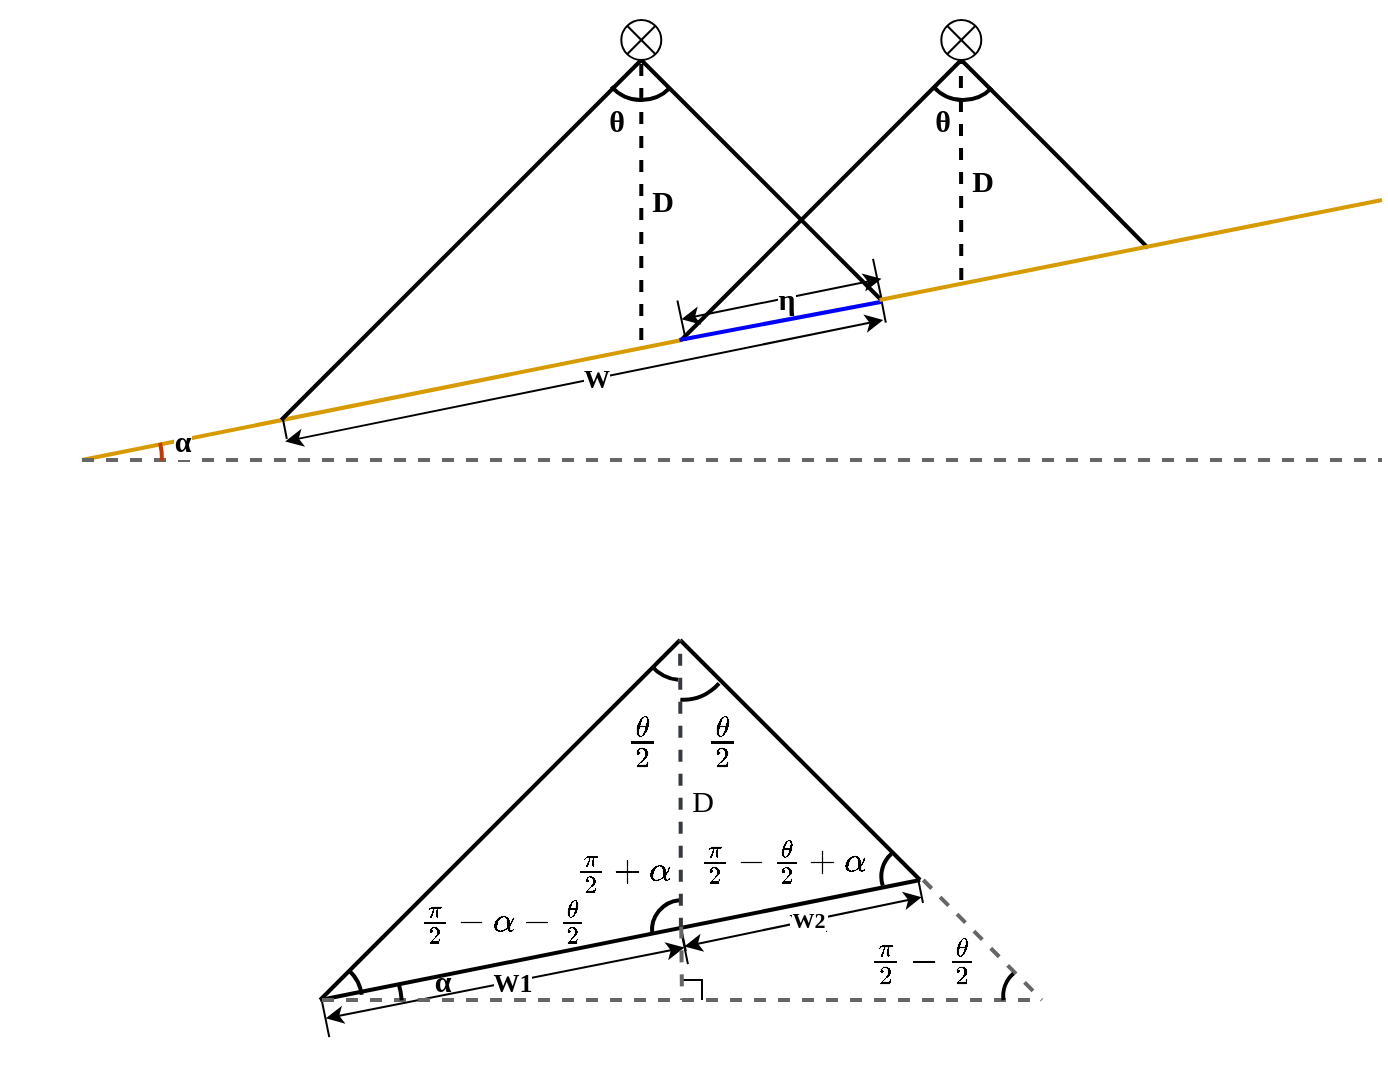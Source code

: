 <mxfile version="21.7.2" type="github">
  <diagram name="第 1 页" id="uUw7RkFNdO7T1sBHk_0z">
    <mxGraphModel dx="1358" dy="877" grid="1" gridSize="10" guides="1" tooltips="1" connect="1" arrows="1" fold="1" page="1" pageScale="1" pageWidth="827" pageHeight="1169" math="1" shadow="0">
      <root>
        <mxCell id="0" />
        <mxCell id="1" parent="0" />
        <mxCell id="gayCr19osn1YnOFI7T3c-87" value="" style="shape=partialRectangle;whiteSpace=wrap;html=1;top=0;bottom=0;fillColor=none;rotation=348.5;" parent="1" vertex="1">
          <mxGeometry x="270" y="633" width="183" height="17" as="geometry" />
        </mxCell>
        <mxCell id="gayCr19osn1YnOFI7T3c-2" value="" style="endArrow=none;html=1;rounded=0;strokeWidth=2;" parent="1" edge="1">
          <mxGeometry width="50" height="50" relative="1" as="geometry">
            <mxPoint x="429.65" y="180" as="sourcePoint" />
            <mxPoint x="549.65" y="300" as="targetPoint" />
          </mxGeometry>
        </mxCell>
        <mxCell id="gayCr19osn1YnOFI7T3c-3" value="" style="endArrow=none;html=1;rounded=0;fillColor=#ffe6cc;strokeColor=#d79b00;strokeWidth=2;" parent="1" edge="1">
          <mxGeometry width="50" height="50" relative="1" as="geometry">
            <mxPoint x="150" y="380" as="sourcePoint" />
            <mxPoint x="450" y="320" as="targetPoint" />
          </mxGeometry>
        </mxCell>
        <mxCell id="gayCr19osn1YnOFI7T3c-4" value="" style="endArrow=none;html=1;rounded=0;strokeWidth=2;" parent="1" edge="1">
          <mxGeometry width="50" height="50" relative="1" as="geometry">
            <mxPoint x="249.65" y="360" as="sourcePoint" />
            <mxPoint x="429.65" y="180" as="targetPoint" />
          </mxGeometry>
        </mxCell>
        <mxCell id="gayCr19osn1YnOFI7T3c-6" value="" style="endArrow=none;dashed=1;html=1;rounded=0;strokeWidth=2;" parent="1" edge="1">
          <mxGeometry width="50" height="50" relative="1" as="geometry">
            <mxPoint x="429.65" y="180" as="sourcePoint" />
            <mxPoint x="429.65" y="180" as="targetPoint" />
          </mxGeometry>
        </mxCell>
        <mxCell id="gayCr19osn1YnOFI7T3c-8" value="" style="endArrow=none;dashed=1;html=1;rounded=0;fillColor=#f5f5f5;strokeColor=#666666;strokeWidth=2;" parent="1" edge="1">
          <mxGeometry width="50" height="50" relative="1" as="geometry">
            <mxPoint x="150" y="380" as="sourcePoint" />
            <mxPoint x="800" y="380" as="targetPoint" />
          </mxGeometry>
        </mxCell>
        <mxCell id="gayCr19osn1YnOFI7T3c-16" value="" style="endArrow=none;dashed=1;html=1;rounded=0;strokeWidth=2;" parent="1" edge="1">
          <mxGeometry width="50" height="50" relative="1" as="geometry">
            <mxPoint x="429.65" y="320" as="sourcePoint" />
            <mxPoint x="429.65" y="180" as="targetPoint" />
          </mxGeometry>
        </mxCell>
        <mxCell id="gayCr19osn1YnOFI7T3c-17" value="" style="endArrow=none;html=1;rounded=0;strokeWidth=2;" parent="1" edge="1">
          <mxGeometry width="50" height="50" relative="1" as="geometry">
            <mxPoint x="449.65" y="320" as="sourcePoint" />
            <mxPoint x="589.65" y="180" as="targetPoint" />
          </mxGeometry>
        </mxCell>
        <mxCell id="gayCr19osn1YnOFI7T3c-18" value="" style="endArrow=none;html=1;rounded=0;strokeWidth=2;startSize=5;" parent="1" edge="1">
          <mxGeometry width="50" height="50" relative="1" as="geometry">
            <mxPoint x="589.65" y="180" as="sourcePoint" />
            <mxPoint x="683" y="274" as="targetPoint" />
            <Array as="points">
              <mxPoint x="639.65" y="230" />
            </Array>
          </mxGeometry>
        </mxCell>
        <mxCell id="gayCr19osn1YnOFI7T3c-23" value="" style="shape=sumEllipse;perimeter=ellipsePerimeter;whiteSpace=wrap;html=1;backgroundOutline=1;" parent="1" vertex="1">
          <mxGeometry x="419.65" y="160" width="20" height="20" as="geometry" />
        </mxCell>
        <mxCell id="gayCr19osn1YnOFI7T3c-24" value="" style="shape=sumEllipse;perimeter=ellipsePerimeter;whiteSpace=wrap;html=1;backgroundOutline=1;" parent="1" vertex="1">
          <mxGeometry x="579.65" y="160" width="20" height="20" as="geometry" />
        </mxCell>
        <mxCell id="gayCr19osn1YnOFI7T3c-28" value="" style="shape=partialRectangle;whiteSpace=wrap;html=1;top=0;bottom=0;fillColor=none;rotation=349;" parent="1" vertex="1">
          <mxGeometry x="248.55" y="329.9" width="305.1" height="10.1" as="geometry" />
        </mxCell>
        <mxCell id="gayCr19osn1YnOFI7T3c-30" value="" style="endArrow=classic;startArrow=classic;html=1;rounded=0;entryX=1;entryY=0.5;entryDx=0;entryDy=0;exitX=0;exitY=0.75;exitDx=0;exitDy=0;" parent="1" edge="1">
          <mxGeometry width="50" height="50" relative="1" as="geometry">
            <mxPoint x="251.595" y="370.697" as="sourcePoint" />
            <mxPoint x="550.607" y="310.002" as="targetPoint" />
          </mxGeometry>
        </mxCell>
        <mxCell id="gayCr19osn1YnOFI7T3c-32" value="W" style="edgeLabel;html=1;align=center;verticalAlign=middle;resizable=0;points=[];fontStyle=1;fontFamily=Times New Roman;fontSize=13;" parent="gayCr19osn1YnOFI7T3c-30" vertex="1" connectable="0">
          <mxGeometry x="0.04" relative="1" as="geometry">
            <mxPoint as="offset" />
          </mxGeometry>
        </mxCell>
        <mxCell id="gayCr19osn1YnOFI7T3c-34" value="θ" style="edgeLabel;html=1;align=center;verticalAlign=middle;resizable=0;points=[];fontStyle=1;fontFamily=Times New Roman;fontSize=15;" parent="gayCr19osn1YnOFI7T3c-30" vertex="1" connectable="0">
          <mxGeometry x="0.04" relative="1" as="geometry">
            <mxPoint x="10" y="-129" as="offset" />
          </mxGeometry>
        </mxCell>
        <mxCell id="gayCr19osn1YnOFI7T3c-41" value="α" style="edgeLabel;html=1;align=center;verticalAlign=middle;resizable=0;points=[];fontStyle=1;fontFamily=Times New Roman;fontSize=15;fontColor=#000000;" parent="gayCr19osn1YnOFI7T3c-30" vertex="1" connectable="0">
          <mxGeometry x="0.04" relative="1" as="geometry">
            <mxPoint x="-207" y="31" as="offset" />
          </mxGeometry>
        </mxCell>
        <mxCell id="gayCr19osn1YnOFI7T3c-42" value="θ" style="edgeLabel;html=1;align=center;verticalAlign=middle;resizable=0;points=[];fontStyle=1;fontFamily=Times New Roman;fontSize=15;" parent="gayCr19osn1YnOFI7T3c-30" vertex="1" connectable="0">
          <mxGeometry x="0.04" relative="1" as="geometry">
            <mxPoint x="173" y="-129" as="offset" />
          </mxGeometry>
        </mxCell>
        <mxCell id="gayCr19osn1YnOFI7T3c-100" value="\(\frac{\theta}{2}\)" style="edgeLabel;html=1;align=center;verticalAlign=middle;resizable=0;points=[];fontStyle=1;fontFamily=Times New Roman;fontSize=20;" parent="gayCr19osn1YnOFI7T3c-30" vertex="1" connectable="0">
          <mxGeometry x="0.04" relative="1" as="geometry">
            <mxPoint x="63" y="181" as="offset" />
          </mxGeometry>
        </mxCell>
        <mxCell id="gayCr19osn1YnOFI7T3c-122" value="α" style="edgeLabel;html=1;align=center;verticalAlign=middle;resizable=0;points=[];fontStyle=1;fontFamily=Times New Roman;fontSize=15;fontColor=#000000;" parent="gayCr19osn1YnOFI7T3c-30" vertex="1" connectable="0">
          <mxGeometry x="0.04" relative="1" as="geometry">
            <mxPoint x="-77" y="301" as="offset" />
          </mxGeometry>
        </mxCell>
        <mxCell id="gayCr19osn1YnOFI7T3c-141" value="\(\frac{\pi}{2}-\frac{\theta}{2}+\alpha&lt;br style=&quot;font-size: 17px;&quot;&gt;\)" style="edgeLabel;html=1;align=center;verticalAlign=middle;resizable=0;points=[];fontStyle=1;fontFamily=Times New Roman;fontSize=17;" parent="gayCr19osn1YnOFI7T3c-30" vertex="1" connectable="0">
          <mxGeometry x="0.04" relative="1" as="geometry">
            <mxPoint x="93" y="241" as="offset" />
          </mxGeometry>
        </mxCell>
        <mxCell id="gayCr19osn1YnOFI7T3c-142" value="\(\frac{\theta}{2}\)" style="edgeLabel;html=1;align=center;verticalAlign=middle;resizable=0;points=[];fontStyle=1;fontFamily=Times New Roman;fontSize=20;" parent="gayCr19osn1YnOFI7T3c-30" vertex="1" connectable="0">
          <mxGeometry x="0.04" relative="1" as="geometry">
            <mxPoint x="23" y="181" as="offset" />
          </mxGeometry>
        </mxCell>
        <mxCell id="gayCr19osn1YnOFI7T3c-144" value="\(\frac{\pi}{2}+\alpha&lt;br style=&quot;font-size: 17px;&quot;&gt;\)" style="edgeLabel;html=1;align=center;verticalAlign=middle;resizable=0;points=[];fontStyle=1;fontFamily=Times New Roman;fontSize=17;" parent="gayCr19osn1YnOFI7T3c-30" vertex="1" connectable="0">
          <mxGeometry x="0.04" relative="1" as="geometry">
            <mxPoint x="13" y="246" as="offset" />
          </mxGeometry>
        </mxCell>
        <mxCell id="gayCr19osn1YnOFI7T3c-145" value="\(\frac{\pi}{2}-\alpha&lt;br style=&quot;font-size: 17px;&quot;&gt;-\frac{\theta}{2}&lt;br style=&quot;font-size: 17px;&quot;&gt;\)" style="edgeLabel;html=1;align=center;verticalAlign=middle;resizable=0;points=[];fontStyle=1;fontFamily=Times New Roman;fontSize=17;" parent="gayCr19osn1YnOFI7T3c-30" vertex="1" connectable="0">
          <mxGeometry x="0.04" relative="1" as="geometry">
            <mxPoint x="-47" y="271" as="offset" />
          </mxGeometry>
        </mxCell>
        <mxCell id="gayCr19osn1YnOFI7T3c-147" value="\(\frac{\pi}{2}-\frac{\theta}{2}&lt;br style=&quot;font-size: 18px;&quot;&gt;\)" style="edgeLabel;html=1;align=center;verticalAlign=middle;resizable=0;points=[];fontStyle=1;fontFamily=Times New Roman;fontSize=18;" parent="gayCr19osn1YnOFI7T3c-30" vertex="1" connectable="0">
          <mxGeometry x="0.04" relative="1" as="geometry">
            <mxPoint x="163" y="291" as="offset" />
          </mxGeometry>
        </mxCell>
        <mxCell id="gayCr19osn1YnOFI7T3c-149" value="D" style="edgeLabel;html=1;align=center;verticalAlign=middle;resizable=0;points=[];fontStyle=1;fontFamily=Times New Roman;fontSize=15;" parent="gayCr19osn1YnOFI7T3c-30" vertex="1" connectable="0">
          <mxGeometry x="0.04" relative="1" as="geometry">
            <mxPoint x="33" y="-89" as="offset" />
          </mxGeometry>
        </mxCell>
        <mxCell id="gayCr19osn1YnOFI7T3c-150" value="D" style="edgeLabel;html=1;align=center;verticalAlign=middle;resizable=0;points=[];fontStyle=1;fontFamily=Times New Roman;fontSize=15;" parent="gayCr19osn1YnOFI7T3c-30" vertex="1" connectable="0">
          <mxGeometry x="0.04" relative="1" as="geometry">
            <mxPoint x="193" y="-99" as="offset" />
          </mxGeometry>
        </mxCell>
        <mxCell id="gayCr19osn1YnOFI7T3c-151" value="D" style="edgeLabel;html=1;align=center;verticalAlign=middle;resizable=0;points=[];fontStyle=0;fontFamily=Times New Roman;fontSize=15;" parent="gayCr19osn1YnOFI7T3c-30" vertex="1" connectable="0">
          <mxGeometry x="0.04" relative="1" as="geometry">
            <mxPoint x="53" y="211" as="offset" />
          </mxGeometry>
        </mxCell>
        <mxCell id="gayCr19osn1YnOFI7T3c-33" value="" style="endArrow=none;dashed=1;html=1;rounded=0;strokeWidth=2;" parent="1" edge="1">
          <mxGeometry width="50" height="50" relative="1" as="geometry">
            <mxPoint x="589.65" y="290" as="sourcePoint" />
            <mxPoint x="589.43" y="180" as="targetPoint" />
          </mxGeometry>
        </mxCell>
        <mxCell id="gayCr19osn1YnOFI7T3c-39" value="" style="verticalLabelPosition=bottom;verticalAlign=top;html=1;shape=mxgraph.basic.arc;startAngle=0.216;endAngle=0.252;strokeWidth=2;fillColor=#fa6800;strokeColor=#C73500;fontColor=#000000;" parent="1" vertex="1">
          <mxGeometry x="110" y="339.9" width="80" height="80" as="geometry" />
        </mxCell>
        <mxCell id="gayCr19osn1YnOFI7T3c-43" value="" style="shape=partialRectangle;whiteSpace=wrap;html=1;top=0;bottom=0;fillColor=none;rotation=348;" parent="1" vertex="1">
          <mxGeometry x="448.75" y="290.1" width="100" height="19.66" as="geometry" />
        </mxCell>
        <mxCell id="gayCr19osn1YnOFI7T3c-44" value="" style="endArrow=classic;startArrow=classic;html=1;rounded=0;exitX=0;exitY=0.75;exitDx=0;exitDy=0;strokeColor=#000000;" parent="1" edge="1">
          <mxGeometry width="50" height="50" relative="1" as="geometry">
            <mxPoint x="449.745" y="309.657" as="sourcePoint" />
            <mxPoint x="549.74" y="289.4" as="targetPoint" />
          </mxGeometry>
        </mxCell>
        <mxCell id="gayCr19osn1YnOFI7T3c-45" value="η" style="edgeLabel;html=1;align=center;verticalAlign=middle;resizable=0;points=[];fontStyle=1;fontFamily=Times New Roman;fontSize=15;fontColor=#000000;" parent="gayCr19osn1YnOFI7T3c-44" vertex="1" connectable="0">
          <mxGeometry x="0.04" relative="1" as="geometry">
            <mxPoint as="offset" />
          </mxGeometry>
        </mxCell>
        <mxCell id="gayCr19osn1YnOFI7T3c-56" value="" style="endArrow=none;html=1;rounded=0;entryX=1;entryY=0;entryDx=0;entryDy=0;strokeWidth=2;fillColor=#cce5ff;strokeColor=#0000FF;" parent="1" target="gayCr19osn1YnOFI7T3c-28" edge="1">
          <mxGeometry width="50" height="50" relative="1" as="geometry">
            <mxPoint x="448.75" y="320" as="sourcePoint" />
            <mxPoint x="498.75" y="270" as="targetPoint" />
          </mxGeometry>
        </mxCell>
        <mxCell id="gayCr19osn1YnOFI7T3c-58" value="" style="endArrow=none;html=1;rounded=0;fillColor=#ffe6cc;strokeColor=#d79b00;strokeWidth=2;" parent="1" edge="1">
          <mxGeometry width="50" height="50" relative="1" as="geometry">
            <mxPoint x="548.75" y="300" as="sourcePoint" />
            <mxPoint x="800" y="250" as="targetPoint" />
          </mxGeometry>
        </mxCell>
        <mxCell id="gayCr19osn1YnOFI7T3c-60" value="" style="endArrow=none;html=1;rounded=0;strokeWidth=2;" parent="1" edge="1">
          <mxGeometry width="50" height="50" relative="1" as="geometry">
            <mxPoint x="449.06" y="470" as="sourcePoint" />
            <mxPoint x="569.06" y="590" as="targetPoint" />
          </mxGeometry>
        </mxCell>
        <mxCell id="gayCr19osn1YnOFI7T3c-61" value="" style="endArrow=none;html=1;rounded=0;strokeWidth=2;" parent="1" edge="1">
          <mxGeometry width="50" height="50" relative="1" as="geometry">
            <mxPoint x="269.06" y="650" as="sourcePoint" />
            <mxPoint x="449.06" y="470" as="targetPoint" />
          </mxGeometry>
        </mxCell>
        <mxCell id="gayCr19osn1YnOFI7T3c-62" value="" style="endArrow=none;dashed=1;html=1;rounded=0;strokeWidth=2;" parent="1" edge="1">
          <mxGeometry width="50" height="50" relative="1" as="geometry">
            <mxPoint x="449.06" y="470" as="sourcePoint" />
            <mxPoint x="449.06" y="470" as="targetPoint" />
          </mxGeometry>
        </mxCell>
        <mxCell id="gayCr19osn1YnOFI7T3c-63" value="" style="verticalLabelPosition=bottom;verticalAlign=top;html=1;shape=mxgraph.basic.arc;startAngle=0.141;endAngle=0.26;rotation=45;direction=south;strokeWidth=2;" parent="1" vertex="1">
          <mxGeometry x="430" y="450" width="40" height="40" as="geometry" />
        </mxCell>
        <mxCell id="gayCr19osn1YnOFI7T3c-64" value="" style="endArrow=none;dashed=1;html=1;rounded=0;strokeWidth=2;exitX=1;exitY=0;exitDx=0;exitDy=0;fillColor=#cce5ff;strokeColor=#36393d;" parent="1" source="gayCr19osn1YnOFI7T3c-87" edge="1">
          <mxGeometry width="50" height="50" relative="1" as="geometry">
            <mxPoint x="449" y="650" as="sourcePoint" />
            <mxPoint x="449.06" y="470" as="targetPoint" />
          </mxGeometry>
        </mxCell>
        <mxCell id="gayCr19osn1YnOFI7T3c-74" value="" style="endArrow=none;html=1;rounded=0;fillColor=#ffe6cc;strokeColor=#000000;strokeWidth=2;" parent="1" edge="1">
          <mxGeometry width="50" height="50" relative="1" as="geometry">
            <mxPoint x="269.09" y="650" as="sourcePoint" />
            <mxPoint x="569.09" y="590" as="targetPoint" />
          </mxGeometry>
        </mxCell>
        <mxCell id="gayCr19osn1YnOFI7T3c-75" value="" style="endArrow=classic;startArrow=classic;html=1;rounded=0;entryX=1;entryY=1;entryDx=0;entryDy=0;exitX=0;exitY=0.75;exitDx=0;exitDy=0;" parent="1" edge="1">
          <mxGeometry width="50" height="50" relative="1" as="geometry">
            <mxPoint x="271.795" y="659.187" as="sourcePoint" />
            <mxPoint x="451.211" y="623.81" as="targetPoint" />
          </mxGeometry>
        </mxCell>
        <mxCell id="gayCr19osn1YnOFI7T3c-76" value="W1" style="edgeLabel;html=1;align=center;verticalAlign=middle;resizable=0;points=[];fontStyle=1;fontFamily=Times New Roman;fontSize=13;" parent="gayCr19osn1YnOFI7T3c-75" vertex="1" connectable="0">
          <mxGeometry x="0.04" relative="1" as="geometry">
            <mxPoint as="offset" />
          </mxGeometry>
        </mxCell>
        <mxCell id="gayCr19osn1YnOFI7T3c-89" value="" style="shape=partialRectangle;whiteSpace=wrap;html=1;top=0;bottom=0;fillColor=none;rotation=348.5;" parent="1" vertex="1">
          <mxGeometry x="449.62" y="603.18" width="121" height="10" as="geometry" />
        </mxCell>
        <mxCell id="gayCr19osn1YnOFI7T3c-92" value="" style="endArrow=classic;startArrow=classic;html=1;rounded=0;entryX=1;entryY=0.75;entryDx=0;entryDy=0;exitX=1;exitY=0.5;exitDx=0;exitDy=0;" parent="1" source="gayCr19osn1YnOFI7T3c-87" target="gayCr19osn1YnOFI7T3c-89" edge="1">
          <mxGeometry width="50" height="50" relative="1" as="geometry">
            <mxPoint x="450.925" y="620.607" as="sourcePoint" />
            <mxPoint x="569.322" y="595.758" as="targetPoint" />
          </mxGeometry>
        </mxCell>
        <mxCell id="gayCr19osn1YnOFI7T3c-93" value="W1" style="edgeLabel;html=1;align=center;verticalAlign=middle;resizable=0;points=[];fontStyle=1;fontFamily=Times New Roman;fontSize=13;" parent="gayCr19osn1YnOFI7T3c-92" vertex="1" connectable="0">
          <mxGeometry x="0.04" relative="1" as="geometry">
            <mxPoint as="offset" />
          </mxGeometry>
        </mxCell>
        <mxCell id="gayCr19osn1YnOFI7T3c-99" value="W2" style="edgeLabel;html=1;align=center;verticalAlign=middle;resizable=0;points=[];fontFamily=Times New Roman;fontStyle=1" parent="gayCr19osn1YnOFI7T3c-92" vertex="1" connectable="0">
          <mxGeometry x="0.046" y="1" relative="1" as="geometry">
            <mxPoint as="offset" />
          </mxGeometry>
        </mxCell>
        <mxCell id="gayCr19osn1YnOFI7T3c-101" value="" style="endArrow=none;dashed=1;html=1;rounded=0;fillColor=#f5f5f5;strokeColor=#666666;strokeWidth=2;" parent="1" edge="1">
          <mxGeometry width="50" height="50" relative="1" as="geometry">
            <mxPoint x="270" y="650" as="sourcePoint" />
            <mxPoint x="630" y="650" as="targetPoint" />
          </mxGeometry>
        </mxCell>
        <mxCell id="gayCr19osn1YnOFI7T3c-104" value="" style="endArrow=none;dashed=1;html=1;rounded=0;fillColor=#f5f5f5;strokeColor=#666666;strokeWidth=2;" parent="1" edge="1">
          <mxGeometry width="50" height="50" relative="1" as="geometry">
            <mxPoint x="570.62" y="590" as="sourcePoint" />
            <mxPoint x="630" y="650" as="targetPoint" />
          </mxGeometry>
        </mxCell>
        <mxCell id="gayCr19osn1YnOFI7T3c-105" value="" style="verticalLabelPosition=bottom;verticalAlign=top;html=1;shape=mxgraph.basic.arc;startAngle=0.204;endAngle=0.238;strokeWidth=2;fillColor=#000000;strokeColor=#000000;fontColor=#000000;" parent="1" vertex="1">
          <mxGeometry x="230" y="613.18" width="80" height="80" as="geometry" />
        </mxCell>
        <mxCell id="gayCr19osn1YnOFI7T3c-125" value="" style="verticalLabelPosition=bottom;verticalAlign=top;html=1;shape=mxgraph.basic.arc;startAngle=0.998;endAngle=0.26;rotation=45;direction=south;strokeWidth=2;" parent="1" vertex="1">
          <mxGeometry x="409.65" y="160" width="40" height="40" as="geometry" />
        </mxCell>
        <mxCell id="gayCr19osn1YnOFI7T3c-126" value="" style="verticalLabelPosition=bottom;verticalAlign=top;html=1;shape=mxgraph.basic.arc;startAngle=0.998;endAngle=0.26;rotation=45;direction=south;strokeWidth=2;" parent="1" vertex="1">
          <mxGeometry x="570.62" y="160" width="40" height="40" as="geometry" />
        </mxCell>
        <mxCell id="gayCr19osn1YnOFI7T3c-127" value="" style="verticalLabelPosition=bottom;verticalAlign=top;html=1;shape=mxgraph.basic.arc;startAngle=0.124;endAngle=0.26;rotation=0;direction=south;strokeWidth=2;" parent="1" vertex="1">
          <mxGeometry x="425.73" y="444.89" width="50" height="55" as="geometry" />
        </mxCell>
        <mxCell id="gayCr19osn1YnOFI7T3c-128" value="" style="verticalLabelPosition=bottom;verticalAlign=top;html=1;shape=mxgraph.basic.arc;startAngle=0.075;endAngle=0.26;rotation=135;direction=south;strokeWidth=2;" parent="1" vertex="1">
          <mxGeometry x="549.65" y="573.18" width="30" height="30" as="geometry" />
        </mxCell>
        <mxCell id="gayCr19osn1YnOFI7T3c-139" value="" style="verticalLabelPosition=bottom;verticalAlign=top;html=1;shape=mxgraph.basic.arc;startAngle=0.024;endAngle=0.132;rotation=35;strokeWidth=2;" parent="1" vertex="1">
          <mxGeometry x="250" y="630" width="40" height="40" as="geometry" />
        </mxCell>
        <mxCell id="gayCr19osn1YnOFI7T3c-143" value="" style="verticalLabelPosition=bottom;verticalAlign=top;html=1;shape=mxgraph.basic.arc;startAngle=0.11;endAngle=0.359;rotation=135;direction=south;strokeWidth=2;" parent="1" vertex="1">
          <mxGeometry x="435" y="600" width="30" height="30" as="geometry" />
        </mxCell>
        <mxCell id="gayCr19osn1YnOFI7T3c-146" value="" style="verticalLabelPosition=bottom;verticalAlign=top;html=1;shape=mxgraph.basic.arc;startAngle=0.103;endAngle=0.26;rotation=135;direction=south;strokeWidth=2;" parent="1" vertex="1">
          <mxGeometry x="610.62" y="633" width="30" height="30" as="geometry" />
        </mxCell>
        <mxCell id="gayCr19osn1YnOFI7T3c-148" value="" style="endArrow=none;html=1;rounded=0;" parent="1" edge="1">
          <mxGeometry width="50" height="50" relative="1" as="geometry">
            <mxPoint x="460" y="650" as="sourcePoint" />
            <mxPoint x="450" y="640" as="targetPoint" />
            <Array as="points">
              <mxPoint x="460" y="640" />
            </Array>
          </mxGeometry>
        </mxCell>
        <mxCell id="gayCr19osn1YnOFI7T3c-152" value="" style="endArrow=none;dashed=1;html=1;rounded=0;fillColor=#f5f5f5;strokeColor=#666666;strokeWidth=2;" parent="1" edge="1">
          <mxGeometry width="50" height="50" relative="1" as="geometry">
            <mxPoint x="449.62" y="613.18" as="sourcePoint" />
            <mxPoint x="450" y="650" as="targetPoint" />
          </mxGeometry>
        </mxCell>
      </root>
    </mxGraphModel>
  </diagram>
</mxfile>
